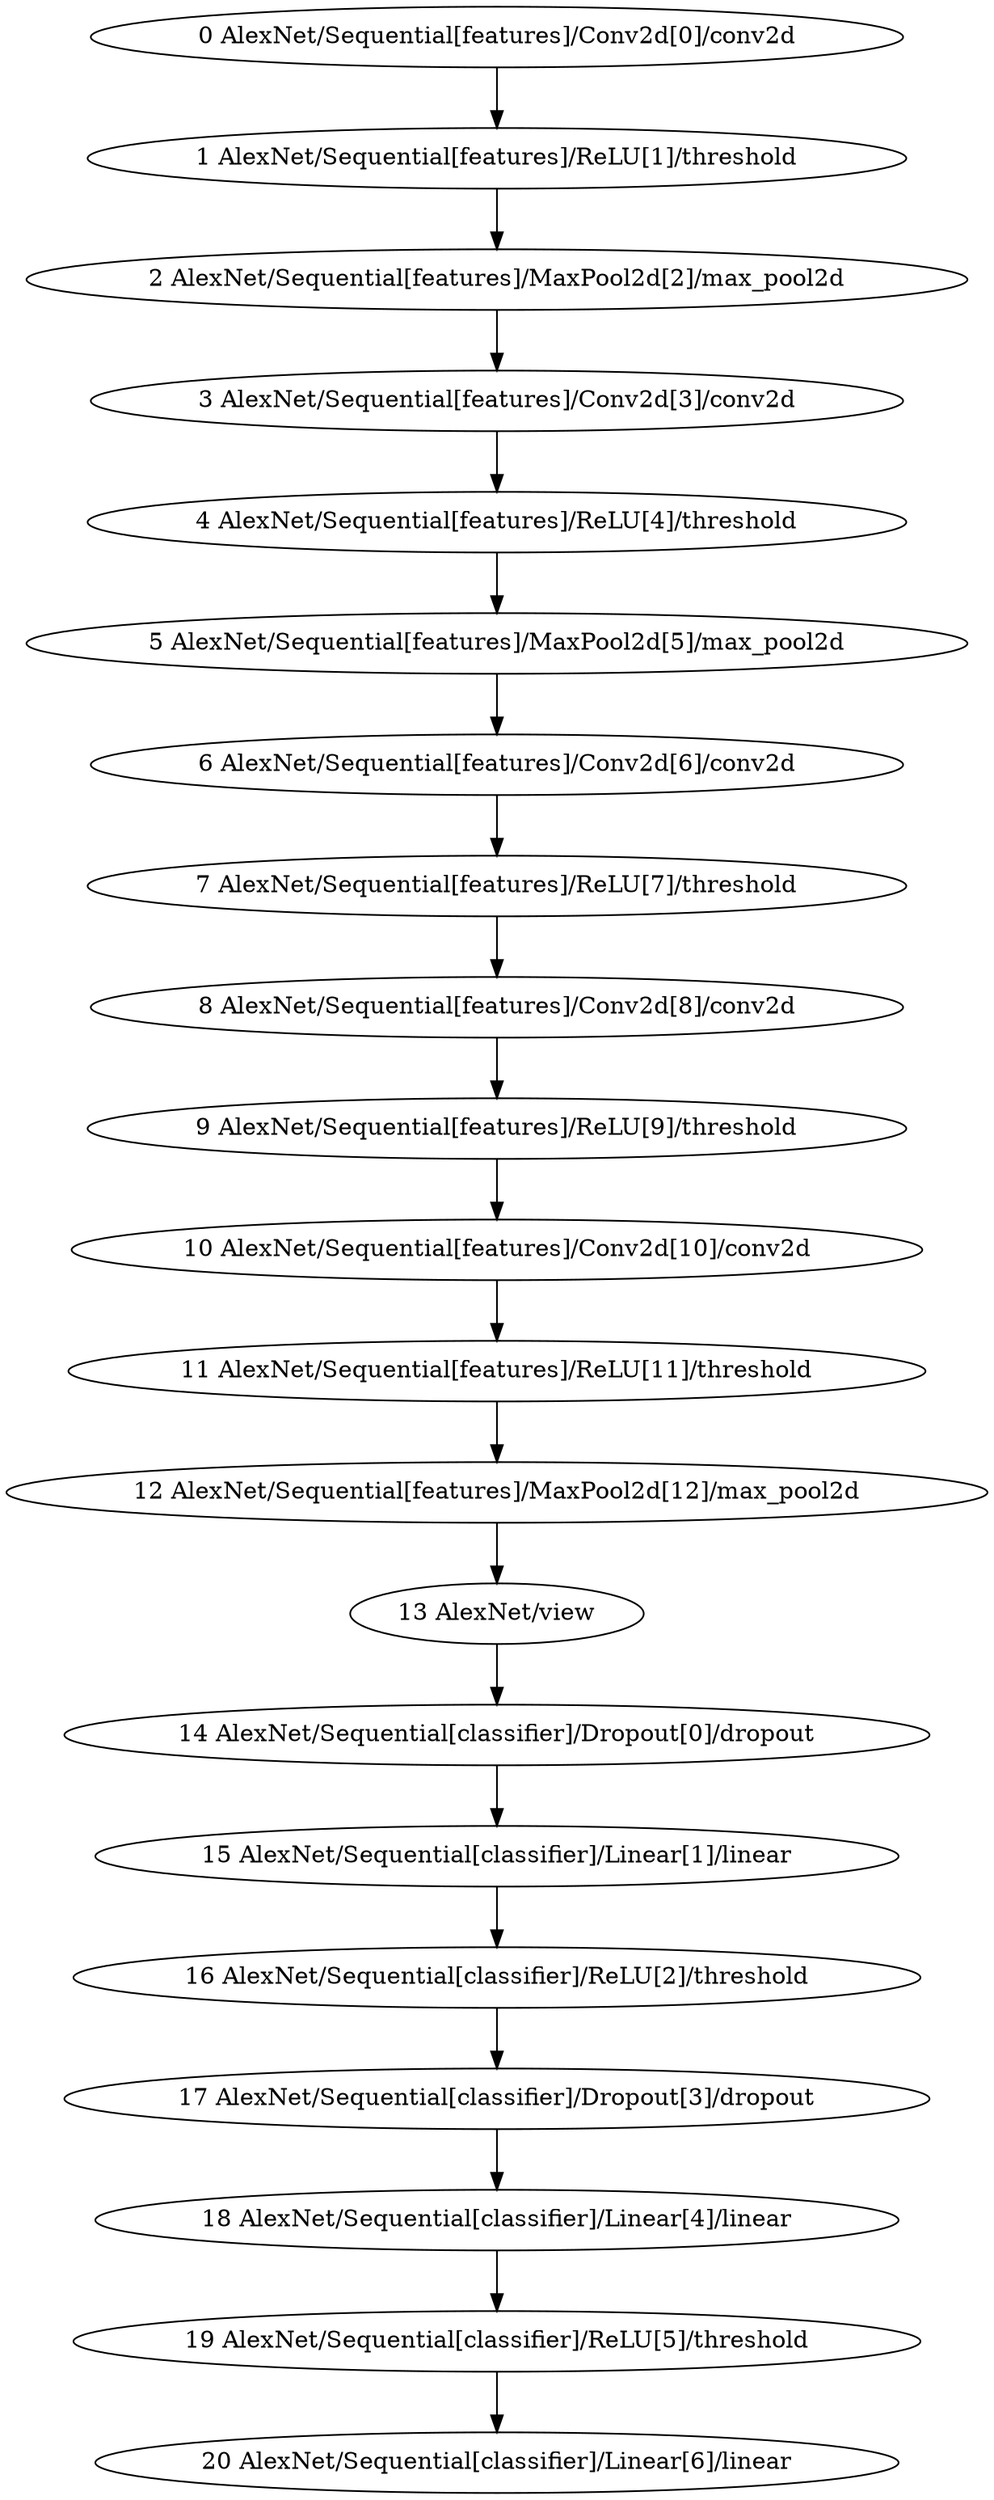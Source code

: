strict digraph  {
"6 AlexNet/Sequential[features]/Conv2d[6]/conv2d" [id=6, scope="AlexNet/Sequential[features]/Conv2d[6]", type=conv2d];
"18 AlexNet/Sequential[classifier]/Linear[4]/linear" [id=18, scope="AlexNet/Sequential[classifier]/Linear[4]", type=linear];
"0 AlexNet/Sequential[features]/Conv2d[0]/conv2d" [id=0, scope="AlexNet/Sequential[features]/Conv2d[0]", type=conv2d];
"3 AlexNet/Sequential[features]/Conv2d[3]/conv2d" [id=3, scope="AlexNet/Sequential[features]/Conv2d[3]", type=conv2d];
"4 AlexNet/Sequential[features]/ReLU[4]/threshold" [id=4, scope="AlexNet/Sequential[features]/ReLU[4]", type=threshold];
"2 AlexNet/Sequential[features]/MaxPool2d[2]/max_pool2d" [id=2, scope="AlexNet/Sequential[features]/MaxPool2d[2]", type=max_pool2d];
"20 AlexNet/Sequential[classifier]/Linear[6]/linear" [id=20, scope="AlexNet/Sequential[classifier]/Linear[6]", type=linear];
"15 AlexNet/Sequential[classifier]/Linear[1]/linear" [id=15, scope="AlexNet/Sequential[classifier]/Linear[1]", type=linear];
"9 AlexNet/Sequential[features]/ReLU[9]/threshold" [id=9, scope="AlexNet/Sequential[features]/ReLU[9]", type=threshold];
"8 AlexNet/Sequential[features]/Conv2d[8]/conv2d" [id=8, scope="AlexNet/Sequential[features]/Conv2d[8]", type=conv2d];
"16 AlexNet/Sequential[classifier]/ReLU[2]/threshold" [id=16, scope="AlexNet/Sequential[classifier]/ReLU[2]", type=threshold];
"14 AlexNet/Sequential[classifier]/Dropout[0]/dropout" [id=14, scope="AlexNet/Sequential[classifier]/Dropout[0]", type=dropout];
"13 AlexNet/view" [id=13, scope=AlexNet, type=view];
"7 AlexNet/Sequential[features]/ReLU[7]/threshold" [id=7, scope="AlexNet/Sequential[features]/ReLU[7]", type=threshold];
"11 AlexNet/Sequential[features]/ReLU[11]/threshold" [id=11, scope="AlexNet/Sequential[features]/ReLU[11]", type=threshold];
"10 AlexNet/Sequential[features]/Conv2d[10]/conv2d" [id=10, scope="AlexNet/Sequential[features]/Conv2d[10]", type=conv2d];
"19 AlexNet/Sequential[classifier]/ReLU[5]/threshold" [id=19, scope="AlexNet/Sequential[classifier]/ReLU[5]", type=threshold];
"1 AlexNet/Sequential[features]/ReLU[1]/threshold" [id=1, scope="AlexNet/Sequential[features]/ReLU[1]", type=threshold];
"12 AlexNet/Sequential[features]/MaxPool2d[12]/max_pool2d" [id=12, scope="AlexNet/Sequential[features]/MaxPool2d[12]", type=max_pool2d];
"17 AlexNet/Sequential[classifier]/Dropout[3]/dropout" [id=17, scope="AlexNet/Sequential[classifier]/Dropout[3]", type=dropout];
"5 AlexNet/Sequential[features]/MaxPool2d[5]/max_pool2d" [id=5, scope="AlexNet/Sequential[features]/MaxPool2d[5]", type=max_pool2d];
"6 AlexNet/Sequential[features]/Conv2d[6]/conv2d" -> "7 AlexNet/Sequential[features]/ReLU[7]/threshold";
"18 AlexNet/Sequential[classifier]/Linear[4]/linear" -> "19 AlexNet/Sequential[classifier]/ReLU[5]/threshold";
"0 AlexNet/Sequential[features]/Conv2d[0]/conv2d" -> "1 AlexNet/Sequential[features]/ReLU[1]/threshold";
"3 AlexNet/Sequential[features]/Conv2d[3]/conv2d" -> "4 AlexNet/Sequential[features]/ReLU[4]/threshold";
"4 AlexNet/Sequential[features]/ReLU[4]/threshold" -> "5 AlexNet/Sequential[features]/MaxPool2d[5]/max_pool2d";
"2 AlexNet/Sequential[features]/MaxPool2d[2]/max_pool2d" -> "3 AlexNet/Sequential[features]/Conv2d[3]/conv2d";
"15 AlexNet/Sequential[classifier]/Linear[1]/linear" -> "16 AlexNet/Sequential[classifier]/ReLU[2]/threshold";
"9 AlexNet/Sequential[features]/ReLU[9]/threshold" -> "10 AlexNet/Sequential[features]/Conv2d[10]/conv2d";
"8 AlexNet/Sequential[features]/Conv2d[8]/conv2d" -> "9 AlexNet/Sequential[features]/ReLU[9]/threshold";
"16 AlexNet/Sequential[classifier]/ReLU[2]/threshold" -> "17 AlexNet/Sequential[classifier]/Dropout[3]/dropout";
"14 AlexNet/Sequential[classifier]/Dropout[0]/dropout" -> "15 AlexNet/Sequential[classifier]/Linear[1]/linear";
"13 AlexNet/view" -> "14 AlexNet/Sequential[classifier]/Dropout[0]/dropout";
"7 AlexNet/Sequential[features]/ReLU[7]/threshold" -> "8 AlexNet/Sequential[features]/Conv2d[8]/conv2d";
"11 AlexNet/Sequential[features]/ReLU[11]/threshold" -> "12 AlexNet/Sequential[features]/MaxPool2d[12]/max_pool2d";
"10 AlexNet/Sequential[features]/Conv2d[10]/conv2d" -> "11 AlexNet/Sequential[features]/ReLU[11]/threshold";
"19 AlexNet/Sequential[classifier]/ReLU[5]/threshold" -> "20 AlexNet/Sequential[classifier]/Linear[6]/linear";
"1 AlexNet/Sequential[features]/ReLU[1]/threshold" -> "2 AlexNet/Sequential[features]/MaxPool2d[2]/max_pool2d";
"12 AlexNet/Sequential[features]/MaxPool2d[12]/max_pool2d" -> "13 AlexNet/view";
"17 AlexNet/Sequential[classifier]/Dropout[3]/dropout" -> "18 AlexNet/Sequential[classifier]/Linear[4]/linear";
"5 AlexNet/Sequential[features]/MaxPool2d[5]/max_pool2d" -> "6 AlexNet/Sequential[features]/Conv2d[6]/conv2d";
}

